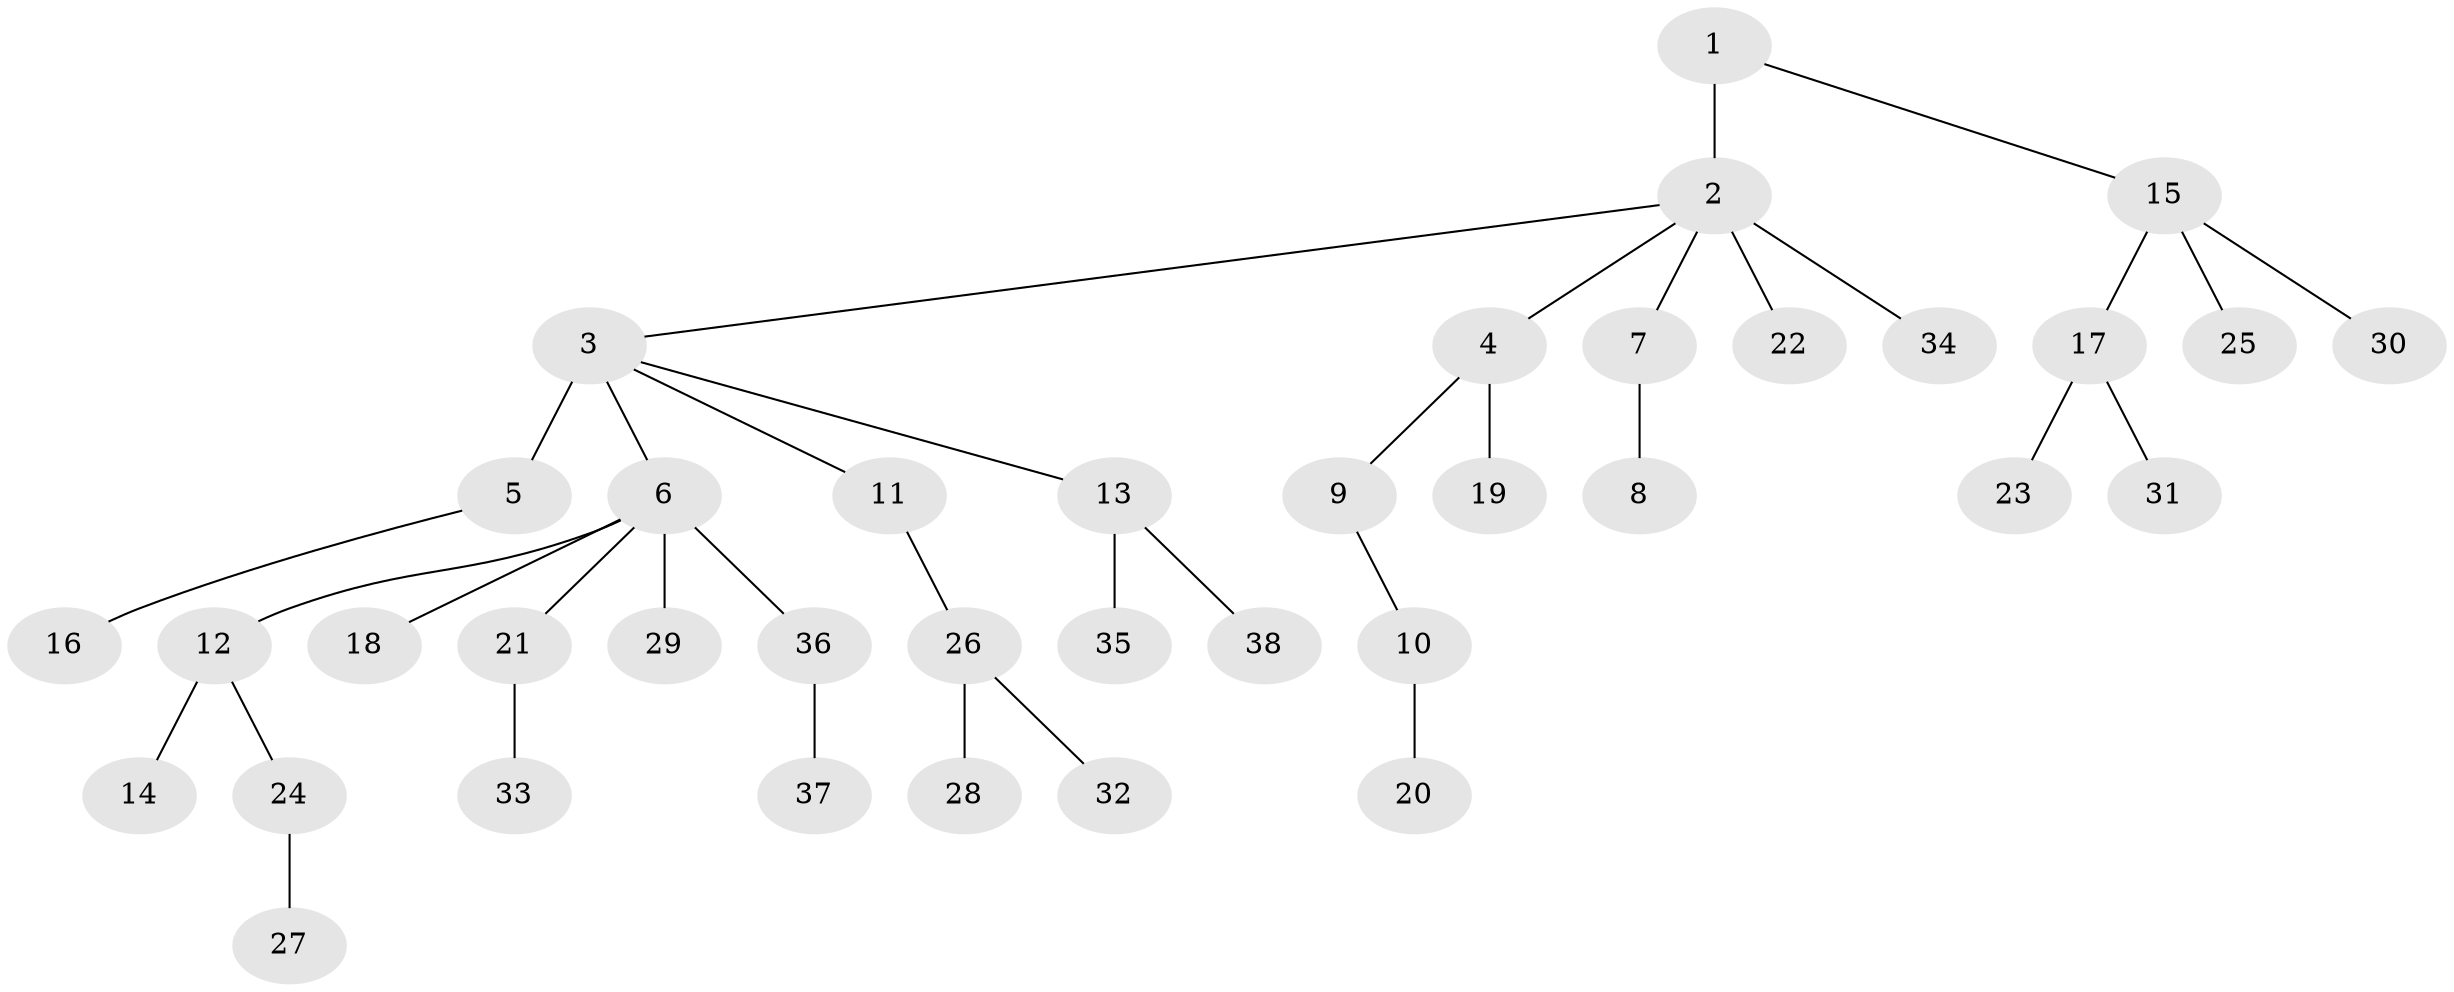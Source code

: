 // original degree distribution, {5: 0.013888888888888888, 6: 0.041666666666666664, 2: 0.2361111111111111, 4: 0.1111111111111111, 1: 0.5277777777777778, 3: 0.06944444444444445}
// Generated by graph-tools (version 1.1) at 2025/36/03/09/25 02:36:49]
// undirected, 38 vertices, 37 edges
graph export_dot {
graph [start="1"]
  node [color=gray90,style=filled];
  1;
  2;
  3;
  4;
  5;
  6;
  7;
  8;
  9;
  10;
  11;
  12;
  13;
  14;
  15;
  16;
  17;
  18;
  19;
  20;
  21;
  22;
  23;
  24;
  25;
  26;
  27;
  28;
  29;
  30;
  31;
  32;
  33;
  34;
  35;
  36;
  37;
  38;
  1 -- 2 [weight=3.0];
  1 -- 15 [weight=1.0];
  2 -- 3 [weight=1.0];
  2 -- 4 [weight=1.0];
  2 -- 7 [weight=1.0];
  2 -- 22 [weight=1.0];
  2 -- 34 [weight=1.0];
  3 -- 5 [weight=4.0];
  3 -- 6 [weight=1.0];
  3 -- 11 [weight=1.0];
  3 -- 13 [weight=1.0];
  4 -- 9 [weight=1.0];
  4 -- 19 [weight=1.0];
  5 -- 16 [weight=1.0];
  6 -- 12 [weight=1.0];
  6 -- 18 [weight=1.0];
  6 -- 21 [weight=1.0];
  6 -- 29 [weight=1.0];
  6 -- 36 [weight=1.0];
  7 -- 8 [weight=2.0];
  9 -- 10 [weight=1.0];
  10 -- 20 [weight=1.0];
  11 -- 26 [weight=1.0];
  12 -- 14 [weight=1.0];
  12 -- 24 [weight=1.0];
  13 -- 35 [weight=1.0];
  13 -- 38 [weight=1.0];
  15 -- 17 [weight=1.0];
  15 -- 25 [weight=1.0];
  15 -- 30 [weight=1.0];
  17 -- 23 [weight=1.0];
  17 -- 31 [weight=1.0];
  21 -- 33 [weight=2.0];
  24 -- 27 [weight=1.0];
  26 -- 28 [weight=1.0];
  26 -- 32 [weight=1.0];
  36 -- 37 [weight=1.0];
}
